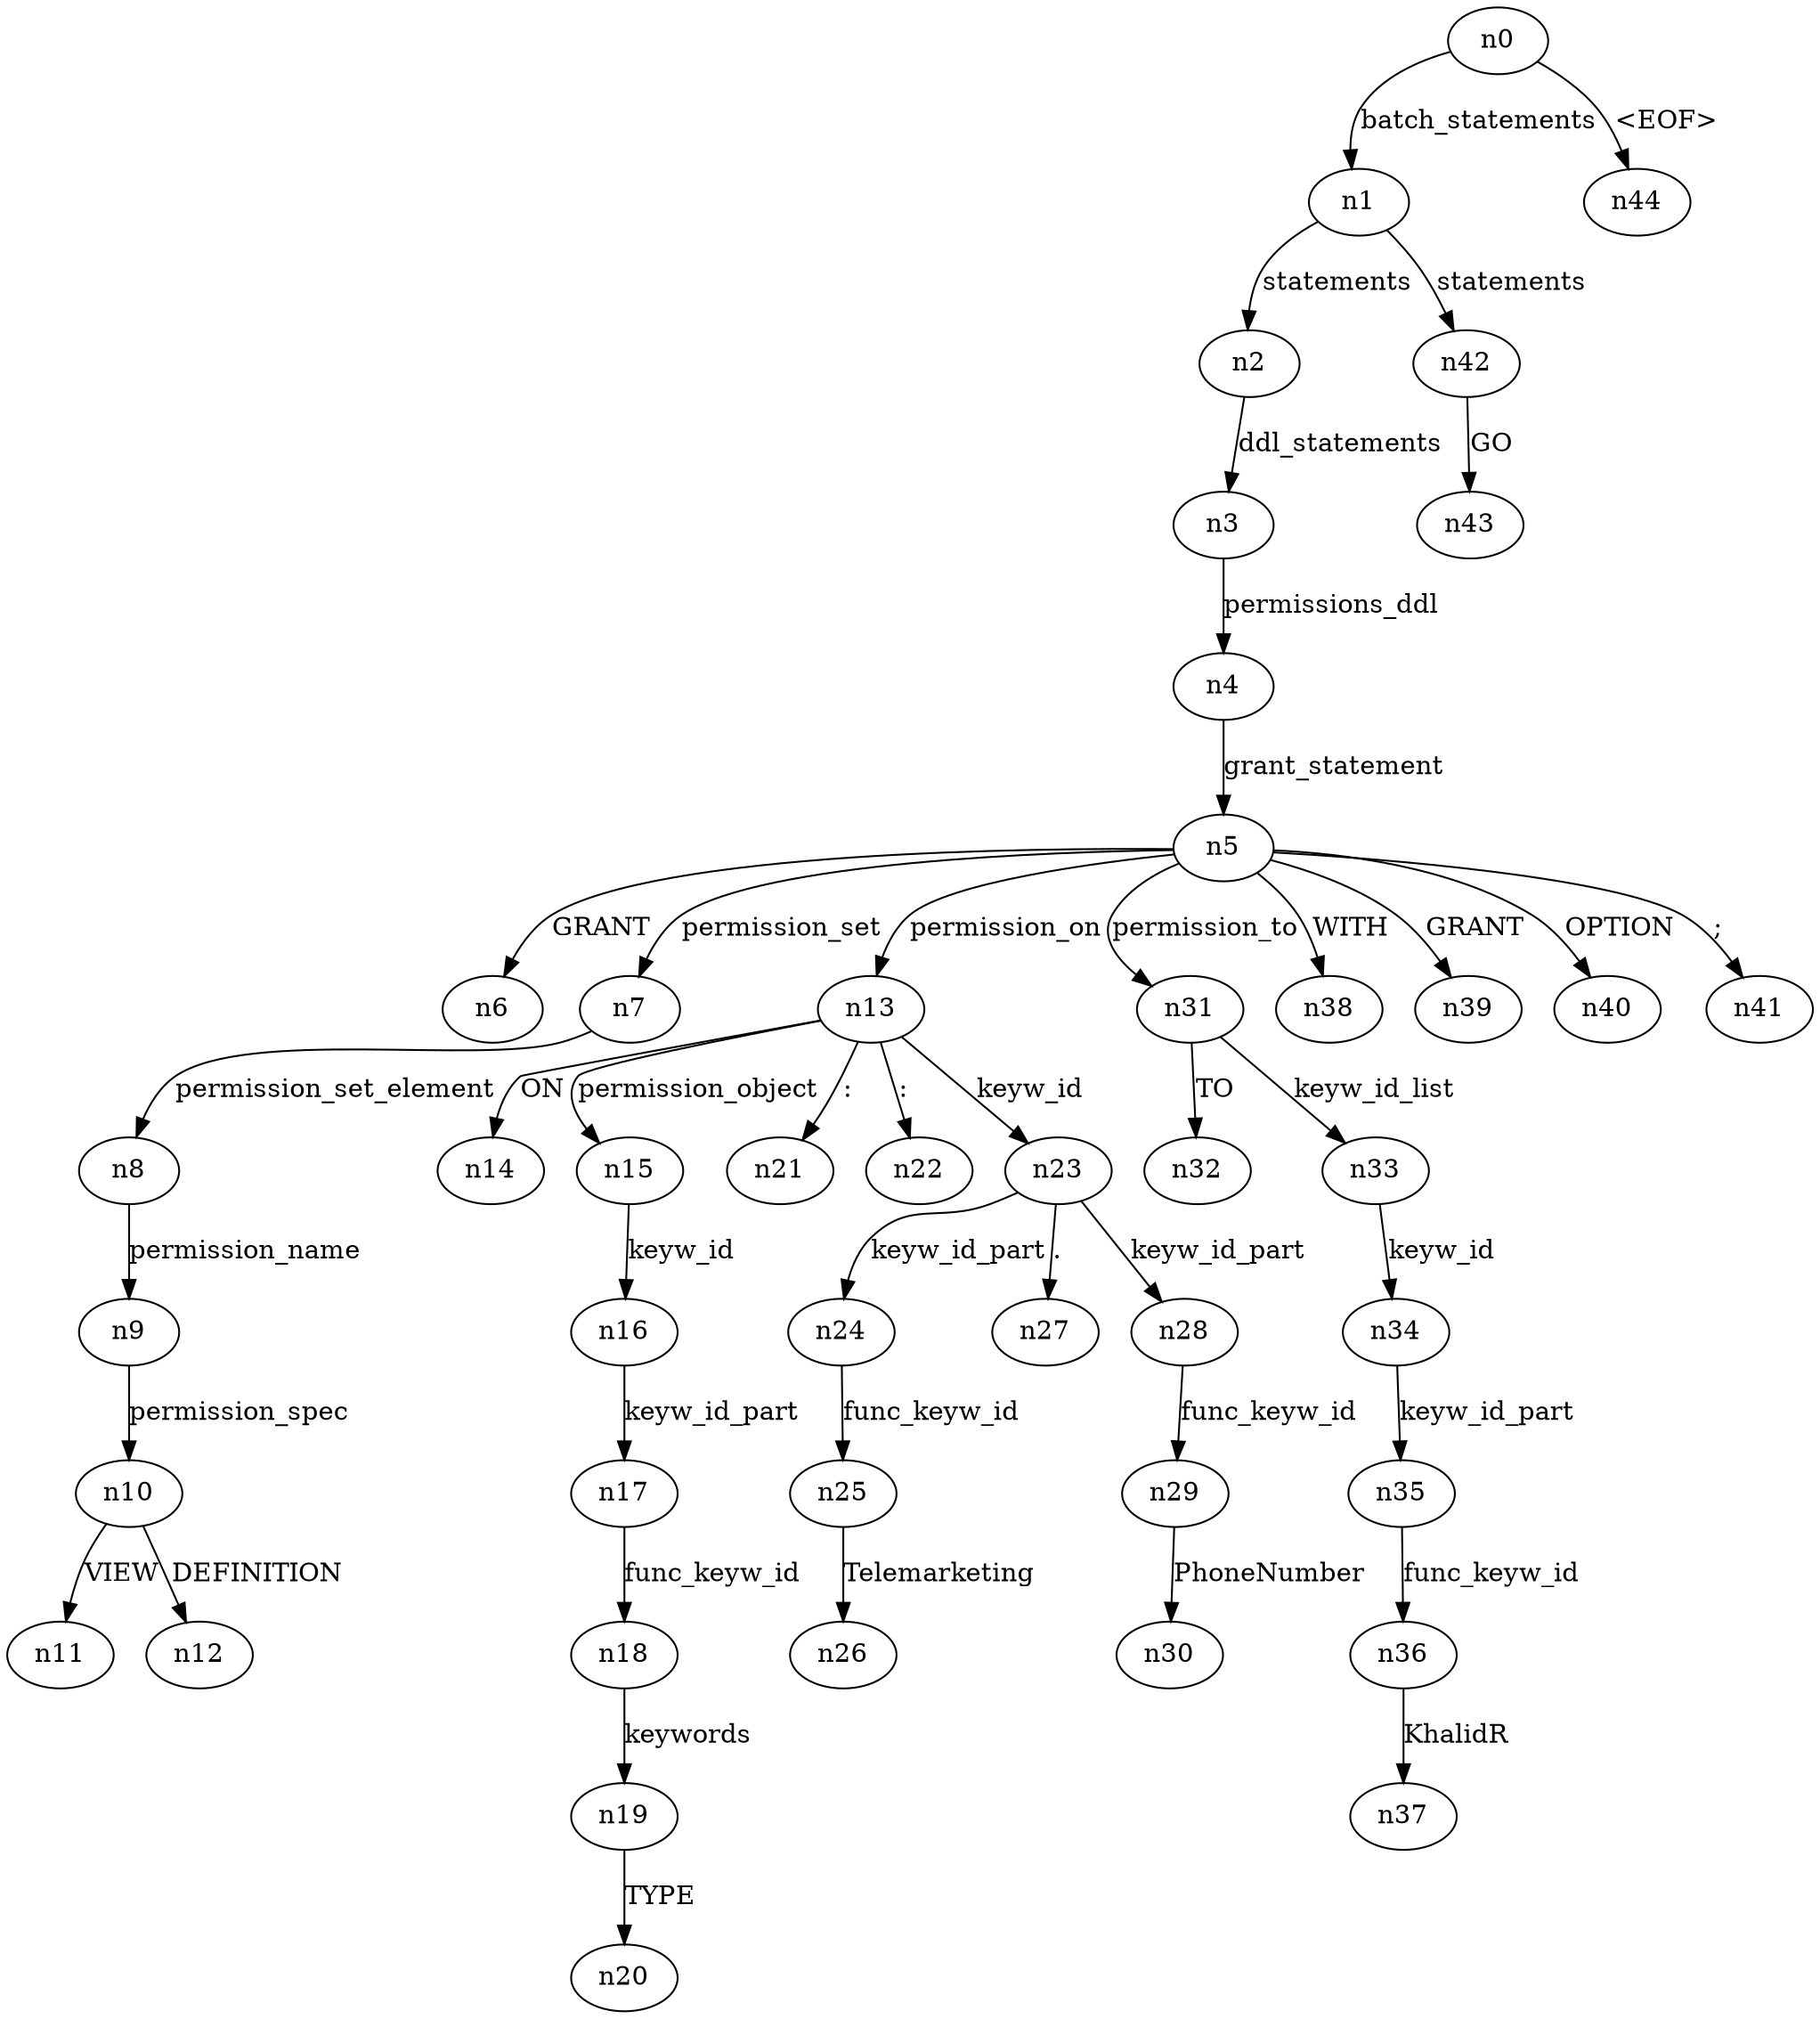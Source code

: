 digraph ParseTree {
  n0 -> n1 [label="batch_statements"];
  n1 -> n2 [label="statements"];
  n2 -> n3 [label="ddl_statements"];
  n3 -> n4 [label="permissions_ddl"];
  n4 -> n5 [label="grant_statement"];
  n5 -> n6 [label="GRANT"];
  n5 -> n7 [label="permission_set"];
  n7 -> n8 [label="permission_set_element"];
  n8 -> n9 [label="permission_name"];
  n9 -> n10 [label="permission_spec"];
  n10 -> n11 [label="VIEW"];
  n10 -> n12 [label="DEFINITION"];
  n5 -> n13 [label="permission_on"];
  n13 -> n14 [label="ON"];
  n13 -> n15 [label="permission_object"];
  n15 -> n16 [label="keyw_id"];
  n16 -> n17 [label="keyw_id_part"];
  n17 -> n18 [label="func_keyw_id"];
  n18 -> n19 [label="keywords"];
  n19 -> n20 [label="TYPE"];
  n13 -> n21 [label=":"];
  n13 -> n22 [label=":"];
  n13 -> n23 [label="keyw_id"];
  n23 -> n24 [label="keyw_id_part"];
  n24 -> n25 [label="func_keyw_id"];
  n25 -> n26 [label="Telemarketing"];
  n23 -> n27 [label="."];
  n23 -> n28 [label="keyw_id_part"];
  n28 -> n29 [label="func_keyw_id"];
  n29 -> n30 [label="PhoneNumber"];
  n5 -> n31 [label="permission_to"];
  n31 -> n32 [label="TO"];
  n31 -> n33 [label="keyw_id_list"];
  n33 -> n34 [label="keyw_id"];
  n34 -> n35 [label="keyw_id_part"];
  n35 -> n36 [label="func_keyw_id"];
  n36 -> n37 [label="KhalidR"];
  n5 -> n38 [label="WITH"];
  n5 -> n39 [label="GRANT"];
  n5 -> n40 [label="OPTION"];
  n5 -> n41 [label=";"];
  n1 -> n42 [label="statements"];
  n42 -> n43 [label="GO"];
  n0 -> n44 [label="<EOF>"];
}